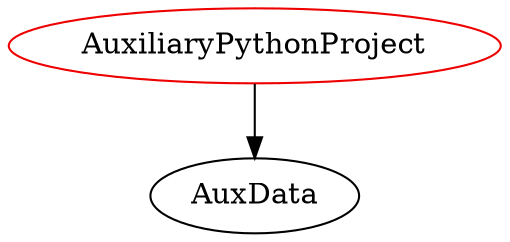 digraph auxiliarypythonproject{
AuxiliaryPythonProject -> AuxData;
AuxiliaryPythonProject	[shape=oval, color=red2, label="AuxiliaryPythonProject"];
}

